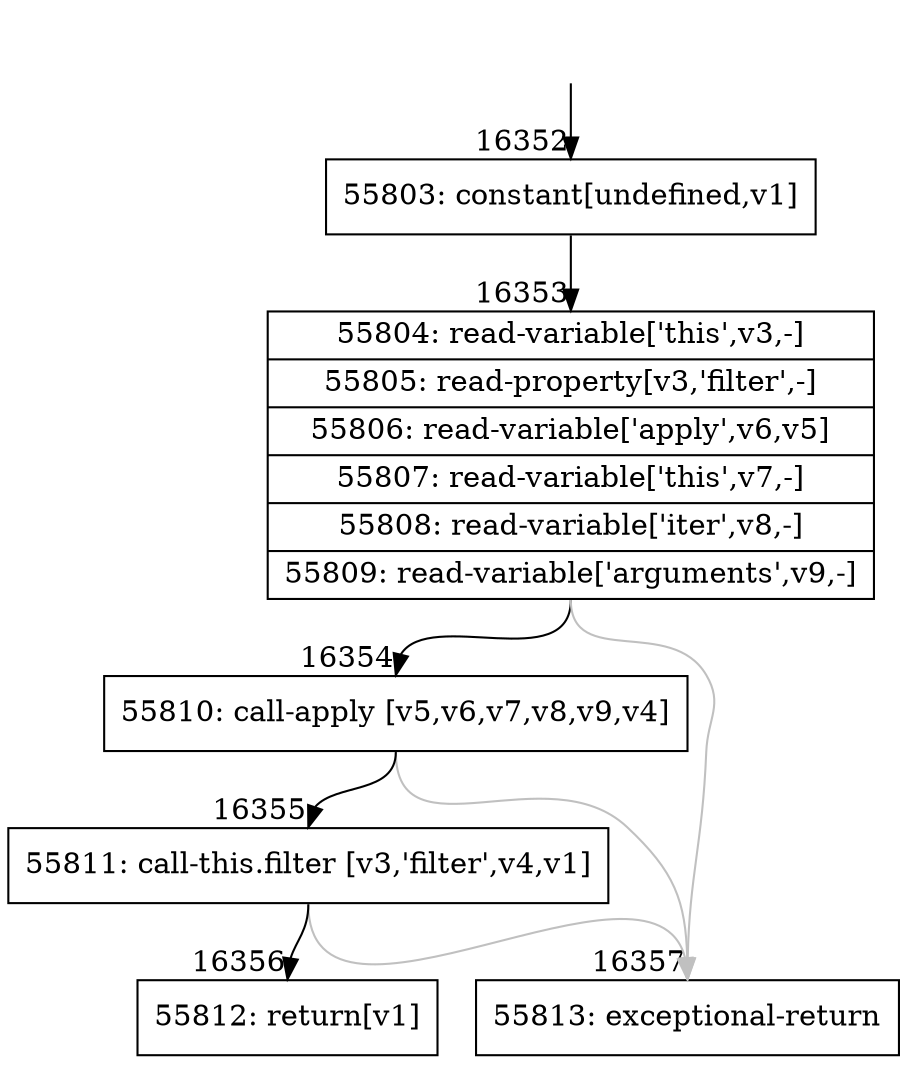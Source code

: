 digraph {
rankdir="TD"
BB_entry1396[shape=none,label=""];
BB_entry1396 -> BB16352 [tailport=s, headport=n, headlabel="    16352"]
BB16352 [shape=record label="{55803: constant[undefined,v1]}" ] 
BB16352 -> BB16353 [tailport=s, headport=n, headlabel="      16353"]
BB16353 [shape=record label="{55804: read-variable['this',v3,-]|55805: read-property[v3,'filter',-]|55806: read-variable['apply',v6,v5]|55807: read-variable['this',v7,-]|55808: read-variable['iter',v8,-]|55809: read-variable['arguments',v9,-]}" ] 
BB16353 -> BB16354 [tailport=s, headport=n, headlabel="      16354"]
BB16353 -> BB16357 [tailport=s, headport=n, color=gray, headlabel="      16357"]
BB16354 [shape=record label="{55810: call-apply [v5,v6,v7,v8,v9,v4]}" ] 
BB16354 -> BB16355 [tailport=s, headport=n, headlabel="      16355"]
BB16354 -> BB16357 [tailport=s, headport=n, color=gray]
BB16355 [shape=record label="{55811: call-this.filter [v3,'filter',v4,v1]}" ] 
BB16355 -> BB16356 [tailport=s, headport=n, headlabel="      16356"]
BB16355 -> BB16357 [tailport=s, headport=n, color=gray]
BB16356 [shape=record label="{55812: return[v1]}" ] 
BB16357 [shape=record label="{55813: exceptional-return}" ] 
//#$~ 30503
}
